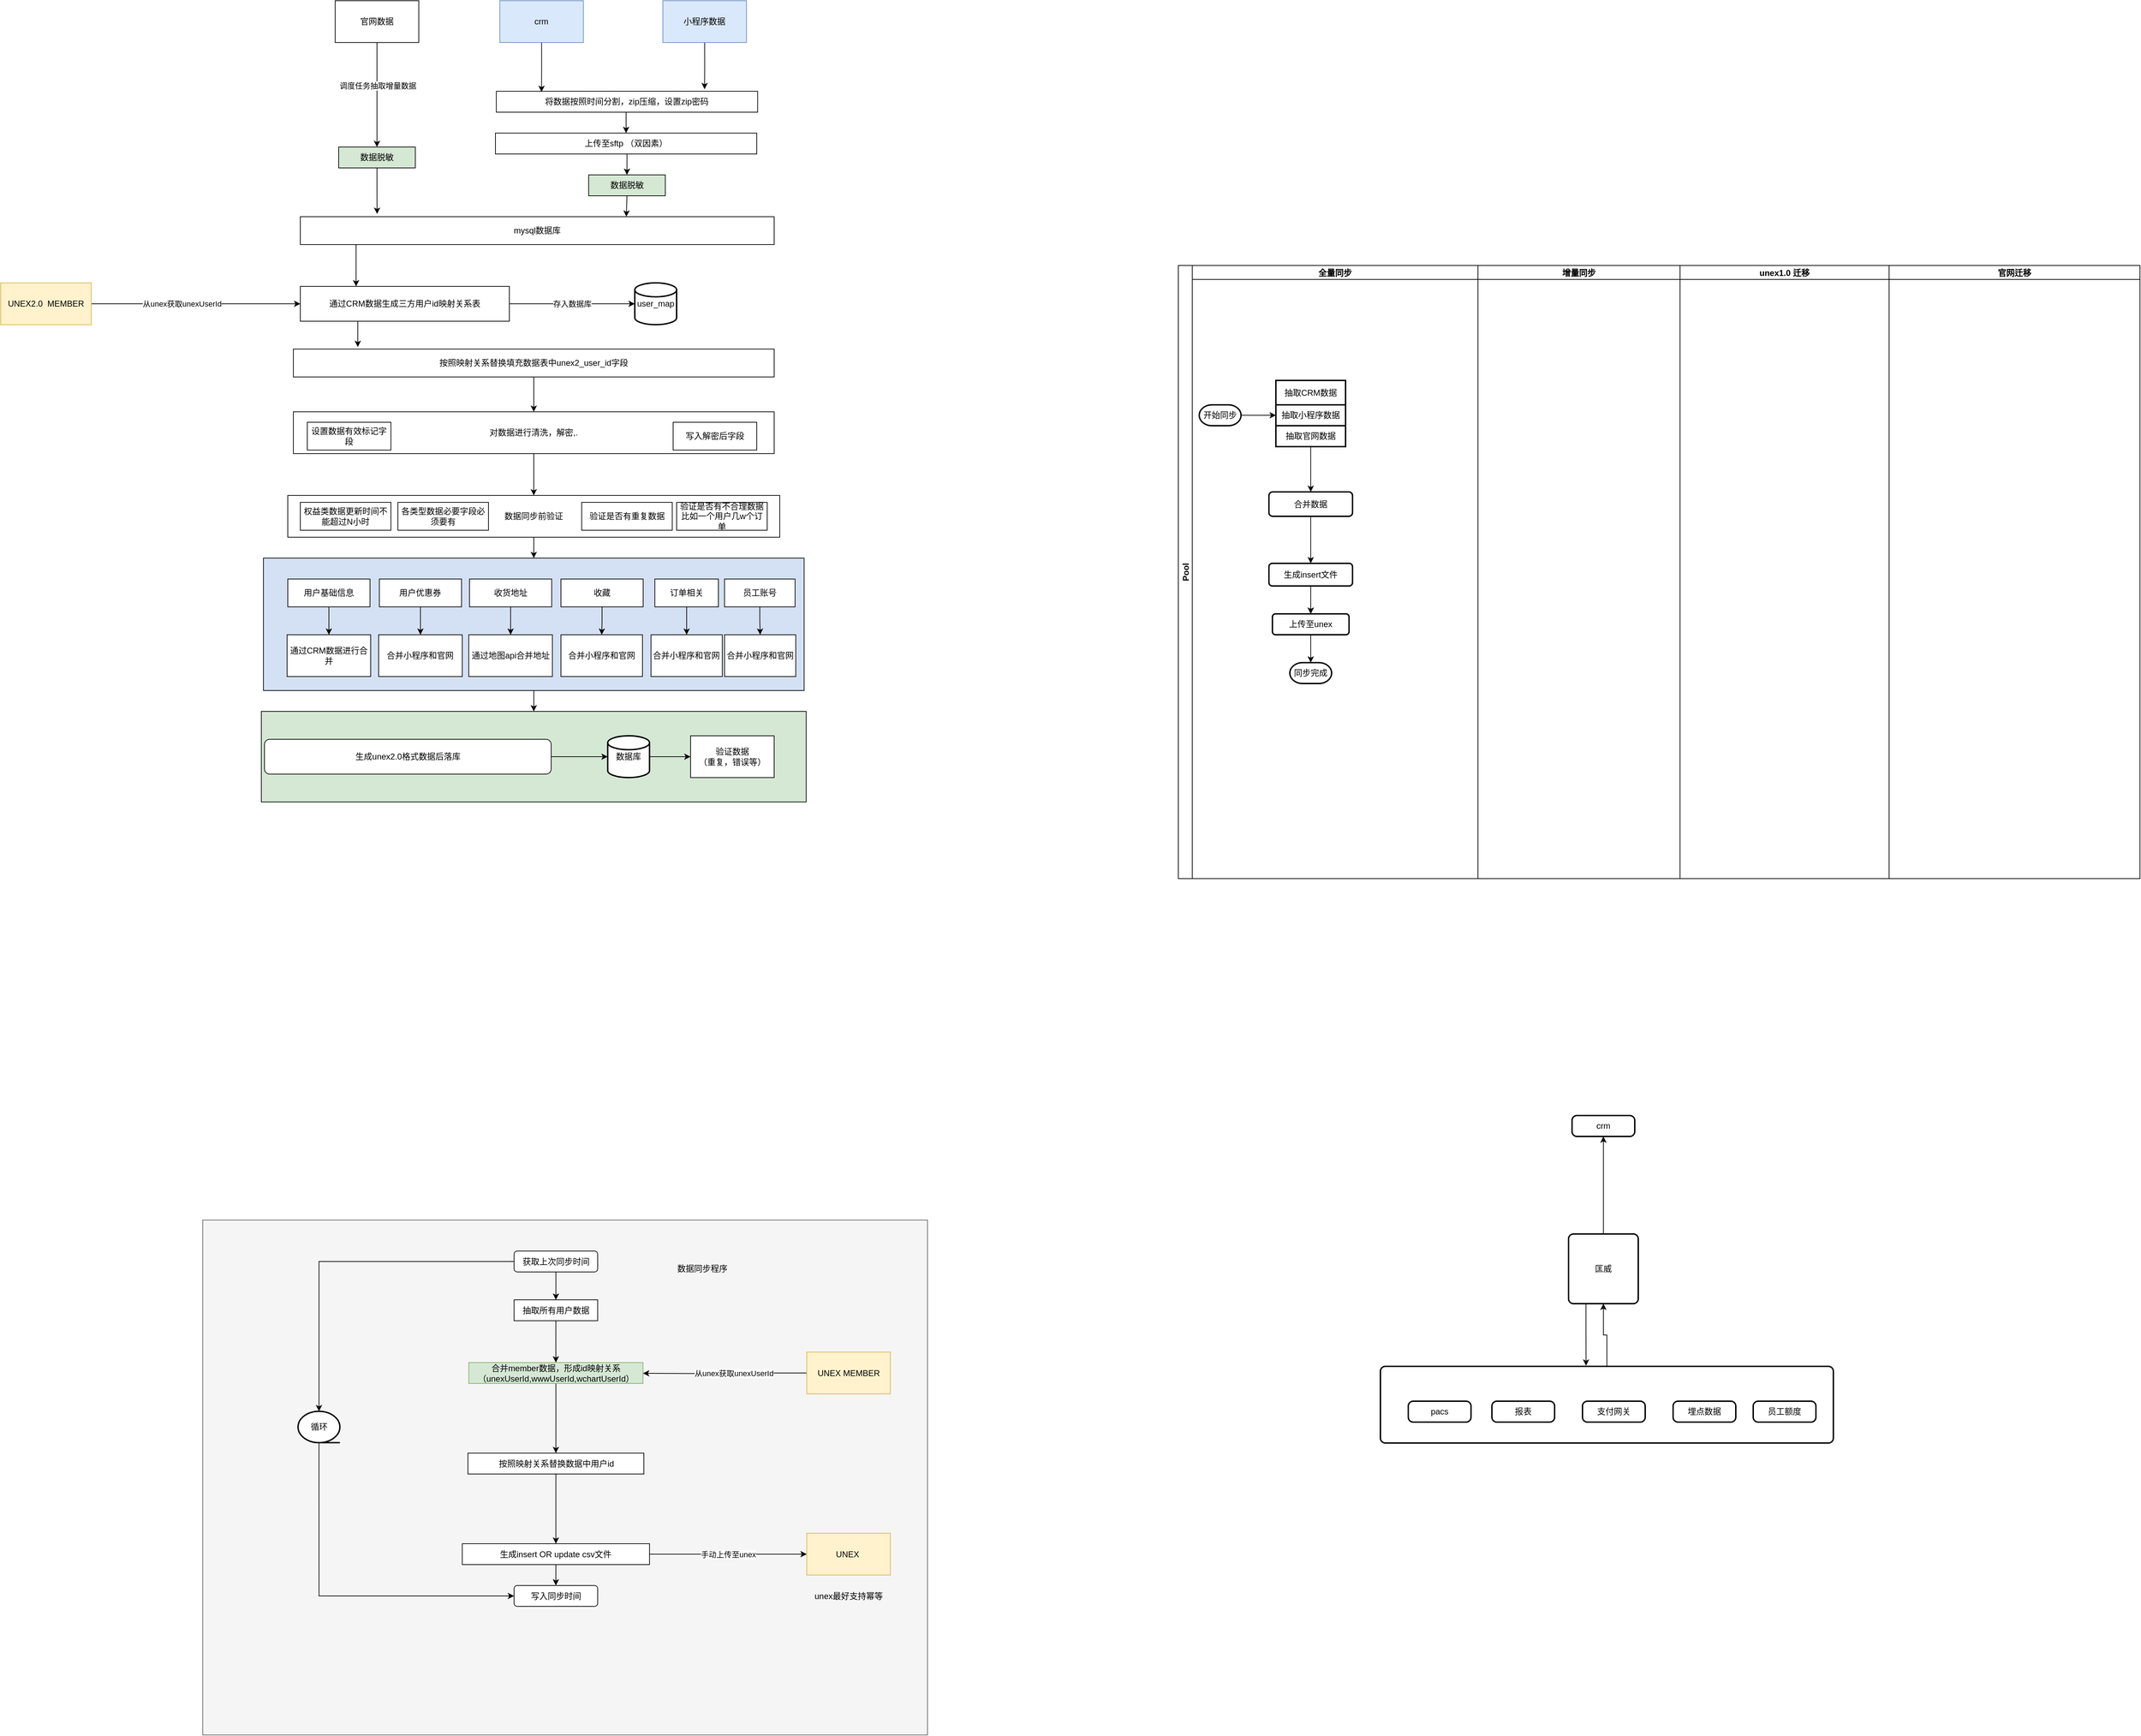 <mxfile version="21.1.2" type="github">
  <diagram id="C5RBs43oDa-KdzZeNtuy" name="Page-1">
    <mxGraphModel dx="2501" dy="1965" grid="1" gridSize="10" guides="1" tooltips="1" connect="1" arrows="1" fold="1" page="1" pageScale="1" pageWidth="827" pageHeight="1169" math="0" shadow="0">
      <root>
        <mxCell id="WIyWlLk6GJQsqaUBKTNV-0" />
        <mxCell id="WIyWlLk6GJQsqaUBKTNV-1" parent="WIyWlLk6GJQsqaUBKTNV-0" />
        <mxCell id="fcaXWsSUOQ-A27VIgPfb-136" value="" style="rounded=0;whiteSpace=wrap;html=1;fillColor=#D5E8D4;" vertex="1" parent="WIyWlLk6GJQsqaUBKTNV-1">
          <mxGeometry x="-275.94" y="850" width="781.88" height="130" as="geometry" />
        </mxCell>
        <mxCell id="fcaXWsSUOQ-A27VIgPfb-137" style="edgeStyle=orthogonalEdgeStyle;rounded=0;orthogonalLoop=1;jettySize=auto;html=1;entryX=0.5;entryY=0;entryDx=0;entryDy=0;" edge="1" parent="WIyWlLk6GJQsqaUBKTNV-1" source="fcaXWsSUOQ-A27VIgPfb-123" target="fcaXWsSUOQ-A27VIgPfb-136">
          <mxGeometry relative="1" as="geometry" />
        </mxCell>
        <mxCell id="fcaXWsSUOQ-A27VIgPfb-123" value="" style="rounded=0;whiteSpace=wrap;html=1;fillColor=#D4E1F5;" vertex="1" parent="WIyWlLk6GJQsqaUBKTNV-1">
          <mxGeometry x="-272.94" y="630" width="775.87" height="190" as="geometry" />
        </mxCell>
        <mxCell id="0gqTy0QDbSoAj9n-1m2J-122" style="edgeStyle=orthogonalEdgeStyle;rounded=0;orthogonalLoop=1;jettySize=auto;html=1;exitX=0.5;exitY=0;exitDx=0;exitDy=0;entryX=0.5;entryY=1;entryDx=0;entryDy=0;" parent="WIyWlLk6GJQsqaUBKTNV-1" source="0gqTy0QDbSoAj9n-1m2J-116" target="0gqTy0QDbSoAj9n-1m2J-111" edge="1">
          <mxGeometry relative="1" as="geometry">
            <mxPoint x="1655" y="1765" as="targetPoint" />
          </mxGeometry>
        </mxCell>
        <mxCell id="0gqTy0QDbSoAj9n-1m2J-116" value="" style="rounded=1;whiteSpace=wrap;html=1;absoluteArcSize=1;arcSize=14;strokeWidth=2;" parent="WIyWlLk6GJQsqaUBKTNV-1" vertex="1">
          <mxGeometry x="1330" y="1790" width="650" height="110" as="geometry" />
        </mxCell>
        <mxCell id="xfaNWAlnwhSYscTLYdB0-17" value="" style="rounded=0;whiteSpace=wrap;html=1;fillColor=#f5f5f5;fontColor=#333333;strokeColor=#666666;" parent="WIyWlLk6GJQsqaUBKTNV-1" vertex="1">
          <mxGeometry x="-360" y="1580" width="1040" height="739" as="geometry" />
        </mxCell>
        <mxCell id="fcaXWsSUOQ-A27VIgPfb-14" style="edgeStyle=orthogonalEdgeStyle;rounded=0;orthogonalLoop=1;jettySize=auto;html=1;exitX=0.5;exitY=1;exitDx=0;exitDy=0;entryX=0.162;entryY=-0.1;entryDx=0;entryDy=0;entryPerimeter=0;" edge="1" parent="WIyWlLk6GJQsqaUBKTNV-1" source="fcaXWsSUOQ-A27VIgPfb-23" target="fcaXWsSUOQ-A27VIgPfb-11">
          <mxGeometry relative="1" as="geometry">
            <mxPoint x="-110" y="120" as="targetPoint" />
          </mxGeometry>
        </mxCell>
        <mxCell id="xfaNWAlnwhSYscTLYdB0-0" value="官网数据" style="rounded=0;whiteSpace=wrap;html=1;" parent="WIyWlLk6GJQsqaUBKTNV-1" vertex="1">
          <mxGeometry x="-170" y="-170" width="120" height="60" as="geometry" />
        </mxCell>
        <mxCell id="fcaXWsSUOQ-A27VIgPfb-3" style="edgeStyle=orthogonalEdgeStyle;rounded=0;orthogonalLoop=1;jettySize=auto;html=1;exitX=0.5;exitY=1;exitDx=0;exitDy=0;entryX=0.797;entryY=-0.1;entryDx=0;entryDy=0;entryPerimeter=0;" edge="1" parent="WIyWlLk6GJQsqaUBKTNV-1" source="xfaNWAlnwhSYscTLYdB0-1" target="fcaXWsSUOQ-A27VIgPfb-1">
          <mxGeometry relative="1" as="geometry" />
        </mxCell>
        <mxCell id="xfaNWAlnwhSYscTLYdB0-1" value="小程序数据" style="rounded=0;whiteSpace=wrap;html=1;fillColor=#dae8fc;strokeColor=#6c8ebf;" parent="WIyWlLk6GJQsqaUBKTNV-1" vertex="1">
          <mxGeometry x="300.25" y="-170" width="120" height="60" as="geometry" />
        </mxCell>
        <mxCell id="xfaNWAlnwhSYscTLYdB0-7" style="edgeStyle=orthogonalEdgeStyle;rounded=0;orthogonalLoop=1;jettySize=auto;html=1;exitX=0.5;exitY=1;exitDx=0;exitDy=0;entryX=0.5;entryY=0;entryDx=0;entryDy=0;" parent="WIyWlLk6GJQsqaUBKTNV-1" source="xfaNWAlnwhSYscTLYdB0-2" target="xfaNWAlnwhSYscTLYdB0-6" edge="1">
          <mxGeometry relative="1" as="geometry" />
        </mxCell>
        <mxCell id="xfaNWAlnwhSYscTLYdB0-2" value="抽取所有用户数据" style="rounded=0;whiteSpace=wrap;html=1;" parent="WIyWlLk6GJQsqaUBKTNV-1" vertex="1">
          <mxGeometry x="86.74" y="1694.5" width="120" height="30" as="geometry" />
        </mxCell>
        <mxCell id="xfaNWAlnwhSYscTLYdB0-12" style="edgeStyle=orthogonalEdgeStyle;rounded=0;orthogonalLoop=1;jettySize=auto;html=1;exitX=0.5;exitY=1;exitDx=0;exitDy=0;" parent="WIyWlLk6GJQsqaUBKTNV-1" source="xfaNWAlnwhSYscTLYdB0-6" target="xfaNWAlnwhSYscTLYdB0-11" edge="1">
          <mxGeometry relative="1" as="geometry" />
        </mxCell>
        <mxCell id="xfaNWAlnwhSYscTLYdB0-6" value="合并member数据，形成id映射关系&lt;br&gt;（unexUserId,wwwUserId,wchartUserId）" style="rounded=0;whiteSpace=wrap;html=1;fillColor=#d5e8d4;strokeColor=#82b366;" parent="WIyWlLk6GJQsqaUBKTNV-1" vertex="1">
          <mxGeometry x="21.75" y="1784.5" width="250" height="30" as="geometry" />
        </mxCell>
        <mxCell id="xfaNWAlnwhSYscTLYdB0-14" style="edgeStyle=orthogonalEdgeStyle;rounded=0;orthogonalLoop=1;jettySize=auto;html=1;exitX=0.5;exitY=1;exitDx=0;exitDy=0;" parent="WIyWlLk6GJQsqaUBKTNV-1" source="xfaNWAlnwhSYscTLYdB0-11" target="xfaNWAlnwhSYscTLYdB0-13" edge="1">
          <mxGeometry relative="1" as="geometry" />
        </mxCell>
        <mxCell id="xfaNWAlnwhSYscTLYdB0-11" value="按照映射关系替换数据中用户id" style="rounded=0;whiteSpace=wrap;html=1;" parent="WIyWlLk6GJQsqaUBKTNV-1" vertex="1">
          <mxGeometry x="20.5" y="1914.5" width="252.5" height="30" as="geometry" />
        </mxCell>
        <mxCell id="xfaNWAlnwhSYscTLYdB0-16" value="手动上传至unex" style="edgeStyle=orthogonalEdgeStyle;rounded=0;orthogonalLoop=1;jettySize=auto;html=1;exitX=1;exitY=0.5;exitDx=0;exitDy=0;entryX=0;entryY=0.5;entryDx=0;entryDy=0;" parent="WIyWlLk6GJQsqaUBKTNV-1" source="xfaNWAlnwhSYscTLYdB0-13" target="xfaNWAlnwhSYscTLYdB0-15" edge="1">
          <mxGeometry relative="1" as="geometry" />
        </mxCell>
        <mxCell id="xfaNWAlnwhSYscTLYdB0-29" style="edgeStyle=orthogonalEdgeStyle;rounded=0;orthogonalLoop=1;jettySize=auto;html=1;exitX=0.5;exitY=1;exitDx=0;exitDy=0;entryX=0.5;entryY=0;entryDx=0;entryDy=0;" parent="WIyWlLk6GJQsqaUBKTNV-1" source="xfaNWAlnwhSYscTLYdB0-13" target="xfaNWAlnwhSYscTLYdB0-28" edge="1">
          <mxGeometry relative="1" as="geometry" />
        </mxCell>
        <mxCell id="xfaNWAlnwhSYscTLYdB0-13" value="生成insert OR update csv文件" style="rounded=0;whiteSpace=wrap;html=1;" parent="WIyWlLk6GJQsqaUBKTNV-1" vertex="1">
          <mxGeometry x="12.37" y="2044.5" width="268.75" height="30" as="geometry" />
        </mxCell>
        <mxCell id="xfaNWAlnwhSYscTLYdB0-15" value="UNEX&amp;nbsp;" style="rounded=0;whiteSpace=wrap;html=1;fillColor=#fff2cc;strokeColor=#d6b656;" parent="WIyWlLk6GJQsqaUBKTNV-1" vertex="1">
          <mxGeometry x="506.75" y="2029.5" width="120" height="60" as="geometry" />
        </mxCell>
        <mxCell id="xfaNWAlnwhSYscTLYdB0-18" value="数据同步程序" style="text;html=1;strokeColor=none;fillColor=none;align=center;verticalAlign=middle;whiteSpace=wrap;rounded=0;" parent="WIyWlLk6GJQsqaUBKTNV-1" vertex="1">
          <mxGeometry x="306.75" y="1634.5" width="100" height="30" as="geometry" />
        </mxCell>
        <mxCell id="xfaNWAlnwhSYscTLYdB0-40" style="edgeStyle=orthogonalEdgeStyle;rounded=0;orthogonalLoop=1;jettySize=auto;html=1;exitX=0.5;exitY=1;exitDx=0;exitDy=0;exitPerimeter=0;entryX=0;entryY=0.5;entryDx=0;entryDy=0;" parent="WIyWlLk6GJQsqaUBKTNV-1" source="xfaNWAlnwhSYscTLYdB0-22" target="xfaNWAlnwhSYscTLYdB0-28" edge="1">
          <mxGeometry relative="1" as="geometry" />
        </mxCell>
        <mxCell id="xfaNWAlnwhSYscTLYdB0-22" value="循环" style="strokeWidth=2;html=1;shape=mxgraph.flowchart.sequential_data;whiteSpace=wrap;" parent="WIyWlLk6GJQsqaUBKTNV-1" vertex="1">
          <mxGeometry x="-223.25" y="1854.5" width="60" height="45" as="geometry" />
        </mxCell>
        <mxCell id="xfaNWAlnwhSYscTLYdB0-27" style="edgeStyle=orthogonalEdgeStyle;rounded=0;orthogonalLoop=1;jettySize=auto;html=1;exitX=0.5;exitY=1;exitDx=0;exitDy=0;entryX=0.5;entryY=0;entryDx=0;entryDy=0;" parent="WIyWlLk6GJQsqaUBKTNV-1" source="xfaNWAlnwhSYscTLYdB0-24" target="xfaNWAlnwhSYscTLYdB0-2" edge="1">
          <mxGeometry relative="1" as="geometry" />
        </mxCell>
        <mxCell id="xfaNWAlnwhSYscTLYdB0-39" style="edgeStyle=orthogonalEdgeStyle;rounded=0;orthogonalLoop=1;jettySize=auto;html=1;exitX=0;exitY=0.5;exitDx=0;exitDy=0;" parent="WIyWlLk6GJQsqaUBKTNV-1" source="xfaNWAlnwhSYscTLYdB0-24" target="xfaNWAlnwhSYscTLYdB0-22" edge="1">
          <mxGeometry relative="1" as="geometry" />
        </mxCell>
        <mxCell id="xfaNWAlnwhSYscTLYdB0-24" value="获取上次同步时间" style="rounded=1;whiteSpace=wrap;html=1;" parent="WIyWlLk6GJQsqaUBKTNV-1" vertex="1">
          <mxGeometry x="86.75" y="1624.5" width="120" height="30" as="geometry" />
        </mxCell>
        <mxCell id="xfaNWAlnwhSYscTLYdB0-28" value="写入同步时间" style="rounded=1;whiteSpace=wrap;html=1;" parent="WIyWlLk6GJQsqaUBKTNV-1" vertex="1">
          <mxGeometry x="86.75" y="2104.5" width="120" height="30" as="geometry" />
        </mxCell>
        <mxCell id="xfaNWAlnwhSYscTLYdB0-30" value="unex最好支持幂等" style="text;html=1;strokeColor=none;fillColor=none;align=center;verticalAlign=middle;whiteSpace=wrap;rounded=0;" parent="WIyWlLk6GJQsqaUBKTNV-1" vertex="1">
          <mxGeometry x="501.75" y="2104.5" width="130" height="30" as="geometry" />
        </mxCell>
        <mxCell id="fcaXWsSUOQ-A27VIgPfb-2" style="edgeStyle=orthogonalEdgeStyle;rounded=0;orthogonalLoop=1;jettySize=auto;html=1;exitX=0.5;exitY=1;exitDx=0;exitDy=0;entryX=0.173;entryY=0.033;entryDx=0;entryDy=0;entryPerimeter=0;" edge="1" parent="WIyWlLk6GJQsqaUBKTNV-1" source="0gqTy0QDbSoAj9n-1m2J-1" target="fcaXWsSUOQ-A27VIgPfb-1">
          <mxGeometry relative="1" as="geometry" />
        </mxCell>
        <mxCell id="0gqTy0QDbSoAj9n-1m2J-1" value="crm" style="rounded=0;whiteSpace=wrap;html=1;fillColor=#dae8fc;strokeColor=#6c8ebf;" parent="WIyWlLk6GJQsqaUBKTNV-1" vertex="1">
          <mxGeometry x="66.25" y="-170" width="120" height="60" as="geometry" />
        </mxCell>
        <mxCell id="0gqTy0QDbSoAj9n-1m2J-29" value="Pool" style="swimlane;childLayout=stackLayout;resizeParent=1;resizeParentMax=0;startSize=20;horizontal=0;horizontalStack=1;" parent="WIyWlLk6GJQsqaUBKTNV-1" vertex="1">
          <mxGeometry x="1040" y="210" width="720" height="880" as="geometry" />
        </mxCell>
        <mxCell id="0gqTy0QDbSoAj9n-1m2J-30" value="全量同步" style="swimlane;startSize=20;" parent="0gqTy0QDbSoAj9n-1m2J-29" vertex="1">
          <mxGeometry x="20" width="410" height="880" as="geometry" />
        </mxCell>
        <mxCell id="0gqTy0QDbSoAj9n-1m2J-46" style="edgeStyle=orthogonalEdgeStyle;rounded=0;orthogonalLoop=1;jettySize=auto;html=1;exitX=1;exitY=0.5;exitDx=0;exitDy=0;exitPerimeter=0;entryX=0;entryY=0.5;entryDx=0;entryDy=0;" parent="0gqTy0QDbSoAj9n-1m2J-30" source="0gqTy0QDbSoAj9n-1m2J-34" target="0gqTy0QDbSoAj9n-1m2J-37" edge="1">
          <mxGeometry relative="1" as="geometry" />
        </mxCell>
        <mxCell id="0gqTy0QDbSoAj9n-1m2J-34" value="开始同步" style="strokeWidth=2;html=1;shape=mxgraph.flowchart.terminator;whiteSpace=wrap;" parent="0gqTy0QDbSoAj9n-1m2J-30" vertex="1">
          <mxGeometry x="10" y="200" width="60" height="30" as="geometry" />
        </mxCell>
        <mxCell id="0gqTy0QDbSoAj9n-1m2J-35" value="抽取CRM数据" style="whiteSpace=wrap;html=1;strokeWidth=2;" parent="0gqTy0QDbSoAj9n-1m2J-30" vertex="1">
          <mxGeometry x="120" y="165" width="100" height="35" as="geometry" />
        </mxCell>
        <mxCell id="0gqTy0QDbSoAj9n-1m2J-48" value="" style="edgeStyle=orthogonalEdgeStyle;rounded=0;orthogonalLoop=1;jettySize=auto;html=1;" parent="0gqTy0QDbSoAj9n-1m2J-30" source="0gqTy0QDbSoAj9n-1m2J-38" target="0gqTy0QDbSoAj9n-1m2J-47" edge="1">
          <mxGeometry relative="1" as="geometry" />
        </mxCell>
        <mxCell id="0gqTy0QDbSoAj9n-1m2J-38" value="抽取官网数据" style="whiteSpace=wrap;html=1;strokeWidth=2;" parent="0gqTy0QDbSoAj9n-1m2J-30" vertex="1">
          <mxGeometry x="120" y="230" width="100" height="30" as="geometry" />
        </mxCell>
        <mxCell id="0gqTy0QDbSoAj9n-1m2J-37" value="抽取小程序数据" style="whiteSpace=wrap;html=1;strokeWidth=2;" parent="0gqTy0QDbSoAj9n-1m2J-30" vertex="1">
          <mxGeometry x="120" y="200" width="100" height="30" as="geometry" />
        </mxCell>
        <mxCell id="0gqTy0QDbSoAj9n-1m2J-50" value="" style="edgeStyle=orthogonalEdgeStyle;rounded=0;orthogonalLoop=1;jettySize=auto;html=1;" parent="0gqTy0QDbSoAj9n-1m2J-30" source="0gqTy0QDbSoAj9n-1m2J-47" target="0gqTy0QDbSoAj9n-1m2J-49" edge="1">
          <mxGeometry relative="1" as="geometry" />
        </mxCell>
        <mxCell id="0gqTy0QDbSoAj9n-1m2J-47" value="合并数据" style="rounded=1;whiteSpace=wrap;html=1;strokeWidth=2;" parent="0gqTy0QDbSoAj9n-1m2J-30" vertex="1">
          <mxGeometry x="110" y="325" width="120" height="35" as="geometry" />
        </mxCell>
        <mxCell id="0gqTy0QDbSoAj9n-1m2J-52" value="" style="edgeStyle=orthogonalEdgeStyle;rounded=0;orthogonalLoop=1;jettySize=auto;html=1;" parent="0gqTy0QDbSoAj9n-1m2J-30" source="0gqTy0QDbSoAj9n-1m2J-49" edge="1">
          <mxGeometry relative="1" as="geometry">
            <mxPoint x="170" y="500" as="targetPoint" />
          </mxGeometry>
        </mxCell>
        <mxCell id="0gqTy0QDbSoAj9n-1m2J-54" value="" style="edgeStyle=orthogonalEdgeStyle;rounded=0;orthogonalLoop=1;jettySize=auto;html=1;" parent="0gqTy0QDbSoAj9n-1m2J-30" source="0gqTy0QDbSoAj9n-1m2J-49" target="0gqTy0QDbSoAj9n-1m2J-53" edge="1">
          <mxGeometry relative="1" as="geometry" />
        </mxCell>
        <mxCell id="0gqTy0QDbSoAj9n-1m2J-49" value="生成insert文件" style="whiteSpace=wrap;html=1;rounded=1;strokeWidth=2;" parent="0gqTy0QDbSoAj9n-1m2J-30" vertex="1">
          <mxGeometry x="110" y="427.5" width="120" height="32.5" as="geometry" />
        </mxCell>
        <mxCell id="0gqTy0QDbSoAj9n-1m2J-58" style="edgeStyle=orthogonalEdgeStyle;rounded=0;orthogonalLoop=1;jettySize=auto;html=1;exitX=0.5;exitY=1;exitDx=0;exitDy=0;entryX=0.5;entryY=0;entryDx=0;entryDy=0;entryPerimeter=0;" parent="0gqTy0QDbSoAj9n-1m2J-30" source="0gqTy0QDbSoAj9n-1m2J-53" target="0gqTy0QDbSoAj9n-1m2J-57" edge="1">
          <mxGeometry relative="1" as="geometry" />
        </mxCell>
        <mxCell id="0gqTy0QDbSoAj9n-1m2J-53" value="上传至unex" style="whiteSpace=wrap;html=1;rounded=1;strokeWidth=2;" parent="0gqTy0QDbSoAj9n-1m2J-30" vertex="1">
          <mxGeometry x="115" y="500" width="110" height="30" as="geometry" />
        </mxCell>
        <mxCell id="0gqTy0QDbSoAj9n-1m2J-57" value="同步完成" style="strokeWidth=2;html=1;shape=mxgraph.flowchart.terminator;whiteSpace=wrap;" parent="0gqTy0QDbSoAj9n-1m2J-30" vertex="1">
          <mxGeometry x="140" y="570" width="60" height="30" as="geometry" />
        </mxCell>
        <mxCell id="0gqTy0QDbSoAj9n-1m2J-31" value="增量同步" style="swimlane;startSize=20;" parent="0gqTy0QDbSoAj9n-1m2J-29" vertex="1">
          <mxGeometry x="430" width="290" height="880" as="geometry" />
        </mxCell>
        <mxCell id="0gqTy0QDbSoAj9n-1m2J-33" value="官网迁移" style="swimlane;startSize=20;" parent="WIyWlLk6GJQsqaUBKTNV-1" vertex="1">
          <mxGeometry x="2060" y="210" width="360" height="880" as="geometry" />
        </mxCell>
        <mxCell id="0gqTy0QDbSoAj9n-1m2J-32" value="unex1.0 迁移" style="swimlane;startSize=20;" parent="WIyWlLk6GJQsqaUBKTNV-1" vertex="1">
          <mxGeometry x="1760" y="210" width="300" height="880" as="geometry" />
        </mxCell>
        <mxCell id="0gqTy0QDbSoAj9n-1m2J-119" style="edgeStyle=orthogonalEdgeStyle;rounded=0;orthogonalLoop=1;jettySize=auto;html=1;exitX=0.5;exitY=0;exitDx=0;exitDy=0;" parent="WIyWlLk6GJQsqaUBKTNV-1" source="0gqTy0QDbSoAj9n-1m2J-111" target="0gqTy0QDbSoAj9n-1m2J-112" edge="1">
          <mxGeometry relative="1" as="geometry" />
        </mxCell>
        <mxCell id="0gqTy0QDbSoAj9n-1m2J-120" style="edgeStyle=orthogonalEdgeStyle;rounded=0;orthogonalLoop=1;jettySize=auto;html=1;exitX=0.25;exitY=1;exitDx=0;exitDy=0;entryX=0.454;entryY=-0.009;entryDx=0;entryDy=0;entryPerimeter=0;" parent="WIyWlLk6GJQsqaUBKTNV-1" source="0gqTy0QDbSoAj9n-1m2J-111" target="0gqTy0QDbSoAj9n-1m2J-116" edge="1">
          <mxGeometry relative="1" as="geometry" />
        </mxCell>
        <mxCell id="0gqTy0QDbSoAj9n-1m2J-111" value="匡威" style="rounded=1;whiteSpace=wrap;html=1;absoluteArcSize=1;arcSize=14;strokeWidth=2;" parent="WIyWlLk6GJQsqaUBKTNV-1" vertex="1">
          <mxGeometry x="1600" y="1600" width="100" height="100" as="geometry" />
        </mxCell>
        <mxCell id="0gqTy0QDbSoAj9n-1m2J-112" value="crm" style="rounded=1;whiteSpace=wrap;html=1;absoluteArcSize=1;arcSize=14;strokeWidth=2;" parent="WIyWlLk6GJQsqaUBKTNV-1" vertex="1">
          <mxGeometry x="1605" y="1430" width="90" height="30" as="geometry" />
        </mxCell>
        <mxCell id="0gqTy0QDbSoAj9n-1m2J-113" value="pacs" style="rounded=1;whiteSpace=wrap;html=1;absoluteArcSize=1;arcSize=14;strokeWidth=2;" parent="WIyWlLk6GJQsqaUBKTNV-1" vertex="1">
          <mxGeometry x="1370" y="1840" width="90" height="30" as="geometry" />
        </mxCell>
        <mxCell id="0gqTy0QDbSoAj9n-1m2J-114" value="报表" style="rounded=1;whiteSpace=wrap;html=1;absoluteArcSize=1;arcSize=14;strokeWidth=2;" parent="WIyWlLk6GJQsqaUBKTNV-1" vertex="1">
          <mxGeometry x="1490" y="1840" width="90" height="30" as="geometry" />
        </mxCell>
        <mxCell id="0gqTy0QDbSoAj9n-1m2J-115" value="支付网关" style="rounded=1;whiteSpace=wrap;html=1;absoluteArcSize=1;arcSize=14;strokeWidth=2;" parent="WIyWlLk6GJQsqaUBKTNV-1" vertex="1">
          <mxGeometry x="1620" y="1840" width="90" height="30" as="geometry" />
        </mxCell>
        <mxCell id="0gqTy0QDbSoAj9n-1m2J-117" value="埋点数据" style="rounded=1;whiteSpace=wrap;html=1;absoluteArcSize=1;arcSize=14;strokeWidth=2;" parent="WIyWlLk6GJQsqaUBKTNV-1" vertex="1">
          <mxGeometry x="1750" y="1840" width="90" height="30" as="geometry" />
        </mxCell>
        <mxCell id="0gqTy0QDbSoAj9n-1m2J-118" value="员工额度" style="rounded=1;whiteSpace=wrap;html=1;absoluteArcSize=1;arcSize=14;strokeWidth=2;" parent="WIyWlLk6GJQsqaUBKTNV-1" vertex="1">
          <mxGeometry x="1865" y="1840" width="90" height="30" as="geometry" />
        </mxCell>
        <mxCell id="fcaXWsSUOQ-A27VIgPfb-5" style="edgeStyle=orthogonalEdgeStyle;rounded=0;orthogonalLoop=1;jettySize=auto;html=1;exitX=0.5;exitY=1;exitDx=0;exitDy=0;entryX=0.5;entryY=0;entryDx=0;entryDy=0;" edge="1" parent="WIyWlLk6GJQsqaUBKTNV-1" source="fcaXWsSUOQ-A27VIgPfb-1" target="fcaXWsSUOQ-A27VIgPfb-4">
          <mxGeometry relative="1" as="geometry" />
        </mxCell>
        <mxCell id="fcaXWsSUOQ-A27VIgPfb-1" value="将数据按照时间分割，zip压缩，设置zip密码" style="rounded=0;whiteSpace=wrap;html=1;" vertex="1" parent="WIyWlLk6GJQsqaUBKTNV-1">
          <mxGeometry x="61.25" y="-40" width="375" height="30" as="geometry" />
        </mxCell>
        <mxCell id="fcaXWsSUOQ-A27VIgPfb-28" style="edgeStyle=orthogonalEdgeStyle;rounded=0;orthogonalLoop=1;jettySize=auto;html=1;exitX=0.5;exitY=1;exitDx=0;exitDy=0;entryX=0.5;entryY=0;entryDx=0;entryDy=0;" edge="1" parent="WIyWlLk6GJQsqaUBKTNV-1" source="fcaXWsSUOQ-A27VIgPfb-4" target="fcaXWsSUOQ-A27VIgPfb-26">
          <mxGeometry relative="1" as="geometry" />
        </mxCell>
        <mxCell id="fcaXWsSUOQ-A27VIgPfb-4" value="上传至sftp （双因素）" style="rounded=0;whiteSpace=wrap;html=1;" vertex="1" parent="WIyWlLk6GJQsqaUBKTNV-1">
          <mxGeometry x="60" y="20" width="375" height="30" as="geometry" />
        </mxCell>
        <mxCell id="fcaXWsSUOQ-A27VIgPfb-11" value="mysql数据库" style="rounded=0;whiteSpace=wrap;html=1;" vertex="1" parent="WIyWlLk6GJQsqaUBKTNV-1">
          <mxGeometry x="-220" y="140" width="680" height="40" as="geometry" />
        </mxCell>
        <mxCell id="fcaXWsSUOQ-A27VIgPfb-24" value="" style="edgeStyle=orthogonalEdgeStyle;rounded=0;orthogonalLoop=1;jettySize=auto;html=1;exitX=0.5;exitY=1;exitDx=0;exitDy=0;entryX=0.5;entryY=0;entryDx=0;entryDy=0;" edge="1" parent="WIyWlLk6GJQsqaUBKTNV-1" source="xfaNWAlnwhSYscTLYdB0-0" target="fcaXWsSUOQ-A27VIgPfb-23">
          <mxGeometry relative="1" as="geometry">
            <mxPoint x="-110" y="-110" as="sourcePoint" />
            <mxPoint x="-110" y="136" as="targetPoint" />
          </mxGeometry>
        </mxCell>
        <mxCell id="fcaXWsSUOQ-A27VIgPfb-25" value="调度任务抽取增量数据" style="edgeLabel;html=1;align=center;verticalAlign=middle;resizable=0;points=[];" vertex="1" connectable="0" parent="fcaXWsSUOQ-A27VIgPfb-24">
          <mxGeometry x="-0.171" y="1" relative="1" as="geometry">
            <mxPoint as="offset" />
          </mxGeometry>
        </mxCell>
        <mxCell id="fcaXWsSUOQ-A27VIgPfb-23" value="数据脱敏" style="rounded=0;whiteSpace=wrap;html=1;fillColor=#D5E8D4;" vertex="1" parent="WIyWlLk6GJQsqaUBKTNV-1">
          <mxGeometry x="-165" y="40" width="110" height="30" as="geometry" />
        </mxCell>
        <mxCell id="fcaXWsSUOQ-A27VIgPfb-30" style="edgeStyle=orthogonalEdgeStyle;rounded=0;orthogonalLoop=1;jettySize=auto;html=1;exitX=0.5;exitY=1;exitDx=0;exitDy=0;entryX=0.688;entryY=0;entryDx=0;entryDy=0;entryPerimeter=0;" edge="1" parent="WIyWlLk6GJQsqaUBKTNV-1" source="fcaXWsSUOQ-A27VIgPfb-26" target="fcaXWsSUOQ-A27VIgPfb-11">
          <mxGeometry relative="1" as="geometry" />
        </mxCell>
        <mxCell id="fcaXWsSUOQ-A27VIgPfb-26" value="数据脱敏" style="rounded=0;whiteSpace=wrap;html=1;fillColor=#D5E8D4;" vertex="1" parent="WIyWlLk6GJQsqaUBKTNV-1">
          <mxGeometry x="193.75" y="80" width="110" height="30" as="geometry" />
        </mxCell>
        <mxCell id="fcaXWsSUOQ-A27VIgPfb-80" value="存入数据库" style="edgeStyle=orthogonalEdgeStyle;rounded=0;orthogonalLoop=1;jettySize=auto;html=1;exitX=1;exitY=0.5;exitDx=0;exitDy=0;entryX=0;entryY=0.5;entryDx=0;entryDy=0;entryPerimeter=0;" edge="1" parent="WIyWlLk6GJQsqaUBKTNV-1" source="fcaXWsSUOQ-A27VIgPfb-31" target="fcaXWsSUOQ-A27VIgPfb-79">
          <mxGeometry relative="1" as="geometry" />
        </mxCell>
        <mxCell id="fcaXWsSUOQ-A27VIgPfb-82" style="edgeStyle=orthogonalEdgeStyle;rounded=0;orthogonalLoop=1;jettySize=auto;html=1;exitX=0.25;exitY=1;exitDx=0;exitDy=0;entryX=0.134;entryY=-0.075;entryDx=0;entryDy=0;entryPerimeter=0;" edge="1" parent="WIyWlLk6GJQsqaUBKTNV-1" source="fcaXWsSUOQ-A27VIgPfb-31" target="fcaXWsSUOQ-A27VIgPfb-81">
          <mxGeometry relative="1" as="geometry" />
        </mxCell>
        <mxCell id="fcaXWsSUOQ-A27VIgPfb-31" value="通过CRM数据生成三方用户id映射关系表" style="rounded=0;whiteSpace=wrap;html=1;" vertex="1" parent="WIyWlLk6GJQsqaUBKTNV-1">
          <mxGeometry x="-220" y="240" width="300" height="50" as="geometry" />
        </mxCell>
        <mxCell id="fcaXWsSUOQ-A27VIgPfb-32" value="" style="endArrow=classic;html=1;rounded=0;" edge="1" parent="WIyWlLk6GJQsqaUBKTNV-1">
          <mxGeometry width="50" height="50" relative="1" as="geometry">
            <mxPoint x="-140" y="180" as="sourcePoint" />
            <mxPoint x="-140" y="240" as="targetPoint" />
          </mxGeometry>
        </mxCell>
        <mxCell id="fcaXWsSUOQ-A27VIgPfb-56" style="edgeStyle=orthogonalEdgeStyle;rounded=0;orthogonalLoop=1;jettySize=auto;html=1;exitX=0;exitY=0.5;exitDx=0;exitDy=0;entryX=1;entryY=0.5;entryDx=0;entryDy=0;" edge="1" parent="WIyWlLk6GJQsqaUBKTNV-1" source="fcaXWsSUOQ-A27VIgPfb-58">
          <mxGeometry relative="1" as="geometry">
            <mxPoint x="271.75" y="1800" as="targetPoint" />
          </mxGeometry>
        </mxCell>
        <mxCell id="fcaXWsSUOQ-A27VIgPfb-57" value="从unex获取unexUserId" style="edgeLabel;html=1;align=center;verticalAlign=middle;resizable=0;points=[];" vertex="1" connectable="0" parent="fcaXWsSUOQ-A27VIgPfb-56">
          <mxGeometry x="-0.104" relative="1" as="geometry">
            <mxPoint as="offset" />
          </mxGeometry>
        </mxCell>
        <mxCell id="fcaXWsSUOQ-A27VIgPfb-58" value="UNEX MEMBER" style="rounded=0;whiteSpace=wrap;html=1;fillColor=#fff2cc;strokeColor=#d6b656;" vertex="1" parent="WIyWlLk6GJQsqaUBKTNV-1">
          <mxGeometry x="506.75" y="1769.5" width="120" height="60" as="geometry" />
        </mxCell>
        <mxCell id="fcaXWsSUOQ-A27VIgPfb-66" style="edgeStyle=orthogonalEdgeStyle;rounded=0;orthogonalLoop=1;jettySize=auto;html=1;exitX=1;exitY=0.5;exitDx=0;exitDy=0;" edge="1" parent="WIyWlLk6GJQsqaUBKTNV-1" source="fcaXWsSUOQ-A27VIgPfb-65" target="fcaXWsSUOQ-A27VIgPfb-31">
          <mxGeometry relative="1" as="geometry" />
        </mxCell>
        <mxCell id="fcaXWsSUOQ-A27VIgPfb-65" value="UNEX2.0&amp;nbsp; MEMBER" style="rounded=0;whiteSpace=wrap;html=1;fillColor=#fff2cc;strokeColor=#d6b656;" vertex="1" parent="WIyWlLk6GJQsqaUBKTNV-1">
          <mxGeometry x="-650" y="235" width="130" height="60" as="geometry" />
        </mxCell>
        <mxCell id="fcaXWsSUOQ-A27VIgPfb-67" value="从unex获取unexUserId" style="edgeLabel;html=1;align=center;verticalAlign=middle;resizable=0;points=[];" vertex="1" connectable="0" parent="WIyWlLk6GJQsqaUBKTNV-1">
          <mxGeometry x="-390" y="265" as="geometry" />
        </mxCell>
        <mxCell id="fcaXWsSUOQ-A27VIgPfb-79" value="user_map" style="strokeWidth=2;html=1;shape=mxgraph.flowchart.database;whiteSpace=wrap;" vertex="1" parent="WIyWlLk6GJQsqaUBKTNV-1">
          <mxGeometry x="260" y="235" width="60" height="60" as="geometry" />
        </mxCell>
        <mxCell id="fcaXWsSUOQ-A27VIgPfb-84" style="edgeStyle=orthogonalEdgeStyle;rounded=0;orthogonalLoop=1;jettySize=auto;html=1;" edge="1" parent="WIyWlLk6GJQsqaUBKTNV-1" source="fcaXWsSUOQ-A27VIgPfb-81" target="fcaXWsSUOQ-A27VIgPfb-83">
          <mxGeometry relative="1" as="geometry" />
        </mxCell>
        <mxCell id="fcaXWsSUOQ-A27VIgPfb-81" value="按照映射关系替换填充数据表中unex2_user_id字段" style="rounded=0;whiteSpace=wrap;html=1;" vertex="1" parent="WIyWlLk6GJQsqaUBKTNV-1">
          <mxGeometry x="-230" y="330" width="690" height="40" as="geometry" />
        </mxCell>
        <mxCell id="fcaXWsSUOQ-A27VIgPfb-90" style="edgeStyle=orthogonalEdgeStyle;rounded=0;orthogonalLoop=1;jettySize=auto;html=1;exitX=0.5;exitY=1;exitDx=0;exitDy=0;entryX=0.5;entryY=0;entryDx=0;entryDy=0;" edge="1" parent="WIyWlLk6GJQsqaUBKTNV-1" source="fcaXWsSUOQ-A27VIgPfb-83" target="fcaXWsSUOQ-A27VIgPfb-89">
          <mxGeometry relative="1" as="geometry" />
        </mxCell>
        <mxCell id="fcaXWsSUOQ-A27VIgPfb-83" value="对数据进行清洗，解密,." style="rounded=0;whiteSpace=wrap;html=1;" vertex="1" parent="WIyWlLk6GJQsqaUBKTNV-1">
          <mxGeometry x="-230" y="420" width="690" height="60" as="geometry" />
        </mxCell>
        <mxCell id="fcaXWsSUOQ-A27VIgPfb-85" value="设置数据有效标记字段" style="rounded=0;whiteSpace=wrap;html=1;" vertex="1" parent="WIyWlLk6GJQsqaUBKTNV-1">
          <mxGeometry x="-210" y="435" width="120" height="40" as="geometry" />
        </mxCell>
        <mxCell id="fcaXWsSUOQ-A27VIgPfb-87" value="写入解密后字段" style="rounded=0;whiteSpace=wrap;html=1;" vertex="1" parent="WIyWlLk6GJQsqaUBKTNV-1">
          <mxGeometry x="315" y="435" width="120" height="40" as="geometry" />
        </mxCell>
        <mxCell id="fcaXWsSUOQ-A27VIgPfb-124" style="edgeStyle=orthogonalEdgeStyle;rounded=0;orthogonalLoop=1;jettySize=auto;html=1;" edge="1" parent="WIyWlLk6GJQsqaUBKTNV-1" source="fcaXWsSUOQ-A27VIgPfb-89" target="fcaXWsSUOQ-A27VIgPfb-123">
          <mxGeometry relative="1" as="geometry" />
        </mxCell>
        <mxCell id="fcaXWsSUOQ-A27VIgPfb-89" value="数据同步前验证" style="rounded=0;whiteSpace=wrap;html=1;" vertex="1" parent="WIyWlLk6GJQsqaUBKTNV-1">
          <mxGeometry x="-238" y="540" width="706" height="60" as="geometry" />
        </mxCell>
        <mxCell id="fcaXWsSUOQ-A27VIgPfb-91" value="权益类数据更新时间不能超过N小时" style="rounded=0;whiteSpace=wrap;html=1;" vertex="1" parent="WIyWlLk6GJQsqaUBKTNV-1">
          <mxGeometry x="-220" y="550" width="130" height="40" as="geometry" />
        </mxCell>
        <mxCell id="fcaXWsSUOQ-A27VIgPfb-92" value="各类型数据必要字段必须要有" style="rounded=0;whiteSpace=wrap;html=1;" vertex="1" parent="WIyWlLk6GJQsqaUBKTNV-1">
          <mxGeometry x="-80" y="550" width="130" height="40" as="geometry" />
        </mxCell>
        <mxCell id="fcaXWsSUOQ-A27VIgPfb-93" value="验证是否有重复数据" style="rounded=0;whiteSpace=wrap;html=1;" vertex="1" parent="WIyWlLk6GJQsqaUBKTNV-1">
          <mxGeometry x="183.75" y="550" width="130" height="40" as="geometry" />
        </mxCell>
        <mxCell id="fcaXWsSUOQ-A27VIgPfb-94" value="验证是否有不合理数据&lt;br&gt;比如一个用户几w个订单" style="rounded=0;whiteSpace=wrap;html=1;" vertex="1" parent="WIyWlLk6GJQsqaUBKTNV-1">
          <mxGeometry x="320" y="550" width="130" height="40" as="geometry" />
        </mxCell>
        <mxCell id="fcaXWsSUOQ-A27VIgPfb-100" style="edgeStyle=orthogonalEdgeStyle;rounded=0;orthogonalLoop=1;jettySize=auto;html=1;exitX=0.5;exitY=1;exitDx=0;exitDy=0;entryX=0.5;entryY=0;entryDx=0;entryDy=0;" edge="1" parent="WIyWlLk6GJQsqaUBKTNV-1" source="fcaXWsSUOQ-A27VIgPfb-96" target="fcaXWsSUOQ-A27VIgPfb-99">
          <mxGeometry relative="1" as="geometry" />
        </mxCell>
        <mxCell id="fcaXWsSUOQ-A27VIgPfb-96" value="用户基础信息" style="rounded=0;whiteSpace=wrap;html=1;" vertex="1" parent="WIyWlLk6GJQsqaUBKTNV-1">
          <mxGeometry x="-238" y="660" width="118" height="40" as="geometry" />
        </mxCell>
        <mxCell id="fcaXWsSUOQ-A27VIgPfb-99" value="通过CRM数据进行合并" style="rounded=0;whiteSpace=wrap;html=1;" vertex="1" parent="WIyWlLk6GJQsqaUBKTNV-1">
          <mxGeometry x="-239" y="740" width="120" height="60" as="geometry" />
        </mxCell>
        <mxCell id="fcaXWsSUOQ-A27VIgPfb-101" style="edgeStyle=orthogonalEdgeStyle;rounded=0;orthogonalLoop=1;jettySize=auto;html=1;exitX=0.5;exitY=1;exitDx=0;exitDy=0;entryX=0.5;entryY=0;entryDx=0;entryDy=0;" edge="1" parent="WIyWlLk6GJQsqaUBKTNV-1" source="fcaXWsSUOQ-A27VIgPfb-102" target="fcaXWsSUOQ-A27VIgPfb-103">
          <mxGeometry relative="1" as="geometry" />
        </mxCell>
        <mxCell id="fcaXWsSUOQ-A27VIgPfb-102" value="用户优惠券" style="rounded=0;whiteSpace=wrap;html=1;" vertex="1" parent="WIyWlLk6GJQsqaUBKTNV-1">
          <mxGeometry x="-106.63" y="660" width="118" height="40" as="geometry" />
        </mxCell>
        <mxCell id="fcaXWsSUOQ-A27VIgPfb-103" value="合并小程序和官网" style="rounded=0;whiteSpace=wrap;html=1;" vertex="1" parent="WIyWlLk6GJQsqaUBKTNV-1">
          <mxGeometry x="-107.63" y="740" width="120" height="60" as="geometry" />
        </mxCell>
        <mxCell id="fcaXWsSUOQ-A27VIgPfb-105" style="edgeStyle=orthogonalEdgeStyle;rounded=0;orthogonalLoop=1;jettySize=auto;html=1;exitX=0.5;exitY=1;exitDx=0;exitDy=0;entryX=0.5;entryY=0;entryDx=0;entryDy=0;" edge="1" parent="WIyWlLk6GJQsqaUBKTNV-1" source="fcaXWsSUOQ-A27VIgPfb-106" target="fcaXWsSUOQ-A27VIgPfb-107">
          <mxGeometry relative="1" as="geometry" />
        </mxCell>
        <mxCell id="fcaXWsSUOQ-A27VIgPfb-106" value="收货地址" style="rounded=0;whiteSpace=wrap;html=1;" vertex="1" parent="WIyWlLk6GJQsqaUBKTNV-1">
          <mxGeometry x="22.75" y="660" width="118" height="40" as="geometry" />
        </mxCell>
        <mxCell id="fcaXWsSUOQ-A27VIgPfb-107" value="通过地图api合并地址&lt;br&gt;" style="rounded=0;whiteSpace=wrap;html=1;" vertex="1" parent="WIyWlLk6GJQsqaUBKTNV-1">
          <mxGeometry x="21.75" y="740" width="120" height="60" as="geometry" />
        </mxCell>
        <mxCell id="fcaXWsSUOQ-A27VIgPfb-110" style="edgeStyle=orthogonalEdgeStyle;rounded=0;orthogonalLoop=1;jettySize=auto;html=1;exitX=0.5;exitY=1;exitDx=0;exitDy=0;entryX=0.5;entryY=0;entryDx=0;entryDy=0;" edge="1" parent="WIyWlLk6GJQsqaUBKTNV-1" source="fcaXWsSUOQ-A27VIgPfb-111" target="fcaXWsSUOQ-A27VIgPfb-112">
          <mxGeometry relative="1" as="geometry" />
        </mxCell>
        <mxCell id="fcaXWsSUOQ-A27VIgPfb-111" value="收藏" style="rounded=0;whiteSpace=wrap;html=1;" vertex="1" parent="WIyWlLk6GJQsqaUBKTNV-1">
          <mxGeometry x="154" y="660" width="118" height="40" as="geometry" />
        </mxCell>
        <mxCell id="fcaXWsSUOQ-A27VIgPfb-112" value="合并小程序和官网" style="rounded=0;whiteSpace=wrap;html=1;" vertex="1" parent="WIyWlLk6GJQsqaUBKTNV-1">
          <mxGeometry x="154" y="740" width="117" height="60" as="geometry" />
        </mxCell>
        <mxCell id="fcaXWsSUOQ-A27VIgPfb-117" style="edgeStyle=orthogonalEdgeStyle;rounded=0;orthogonalLoop=1;jettySize=auto;html=1;exitX=0.5;exitY=1;exitDx=0;exitDy=0;entryX=0.5;entryY=0;entryDx=0;entryDy=0;" edge="1" parent="WIyWlLk6GJQsqaUBKTNV-1" source="fcaXWsSUOQ-A27VIgPfb-113" target="fcaXWsSUOQ-A27VIgPfb-116">
          <mxGeometry relative="1" as="geometry" />
        </mxCell>
        <mxCell id="fcaXWsSUOQ-A27VIgPfb-113" value="订单相关" style="rounded=0;whiteSpace=wrap;html=1;" vertex="1" parent="WIyWlLk6GJQsqaUBKTNV-1">
          <mxGeometry x="288.75" y="660" width="91.25" height="40" as="geometry" />
        </mxCell>
        <mxCell id="fcaXWsSUOQ-A27VIgPfb-116" value="合并小程序和官网" style="rounded=0;whiteSpace=wrap;html=1;" vertex="1" parent="WIyWlLk6GJQsqaUBKTNV-1">
          <mxGeometry x="283.25" y="740" width="102.25" height="60" as="geometry" />
        </mxCell>
        <mxCell id="fcaXWsSUOQ-A27VIgPfb-122" style="edgeStyle=orthogonalEdgeStyle;rounded=0;orthogonalLoop=1;jettySize=auto;html=1;exitX=0.5;exitY=1;exitDx=0;exitDy=0;" edge="1" parent="WIyWlLk6GJQsqaUBKTNV-1" source="fcaXWsSUOQ-A27VIgPfb-118" target="fcaXWsSUOQ-A27VIgPfb-119">
          <mxGeometry relative="1" as="geometry" />
        </mxCell>
        <mxCell id="fcaXWsSUOQ-A27VIgPfb-118" value="员工账号" style="rounded=0;whiteSpace=wrap;html=1;" vertex="1" parent="WIyWlLk6GJQsqaUBKTNV-1">
          <mxGeometry x="388.75" y="660" width="101.25" height="40" as="geometry" />
        </mxCell>
        <mxCell id="fcaXWsSUOQ-A27VIgPfb-119" value="合并小程序和官网" style="rounded=0;whiteSpace=wrap;html=1;" vertex="1" parent="WIyWlLk6GJQsqaUBKTNV-1">
          <mxGeometry x="388.75" y="740" width="102.25" height="60" as="geometry" />
        </mxCell>
        <mxCell id="fcaXWsSUOQ-A27VIgPfb-133" style="edgeStyle=orthogonalEdgeStyle;rounded=0;orthogonalLoop=1;jettySize=auto;html=1;exitX=1;exitY=0.5;exitDx=0;exitDy=0;entryX=0;entryY=0.5;entryDx=0;entryDy=0;entryPerimeter=0;" edge="1" parent="WIyWlLk6GJQsqaUBKTNV-1" source="fcaXWsSUOQ-A27VIgPfb-125" target="fcaXWsSUOQ-A27VIgPfb-132">
          <mxGeometry relative="1" as="geometry" />
        </mxCell>
        <mxCell id="fcaXWsSUOQ-A27VIgPfb-125" value="生成unex2.0格式数据后落库" style="rounded=1;whiteSpace=wrap;html=1;" vertex="1" parent="WIyWlLk6GJQsqaUBKTNV-1">
          <mxGeometry x="-271.47" y="890" width="411.47" height="50" as="geometry" />
        </mxCell>
        <mxCell id="fcaXWsSUOQ-A27VIgPfb-135" value="" style="edgeStyle=orthogonalEdgeStyle;rounded=0;orthogonalLoop=1;jettySize=auto;html=1;" edge="1" parent="WIyWlLk6GJQsqaUBKTNV-1" source="fcaXWsSUOQ-A27VIgPfb-132" target="fcaXWsSUOQ-A27VIgPfb-134">
          <mxGeometry relative="1" as="geometry" />
        </mxCell>
        <mxCell id="fcaXWsSUOQ-A27VIgPfb-132" value="数据库" style="strokeWidth=2;html=1;shape=mxgraph.flowchart.database;whiteSpace=wrap;" vertex="1" parent="WIyWlLk6GJQsqaUBKTNV-1">
          <mxGeometry x="221.12" y="885" width="60" height="60" as="geometry" />
        </mxCell>
        <mxCell id="fcaXWsSUOQ-A27VIgPfb-134" value="验证数据&lt;br&gt;（重复，错误等）" style="rounded=0;whiteSpace=wrap;html=1;" vertex="1" parent="WIyWlLk6GJQsqaUBKTNV-1">
          <mxGeometry x="340" y="885" width="120" height="60" as="geometry" />
        </mxCell>
      </root>
    </mxGraphModel>
  </diagram>
</mxfile>
